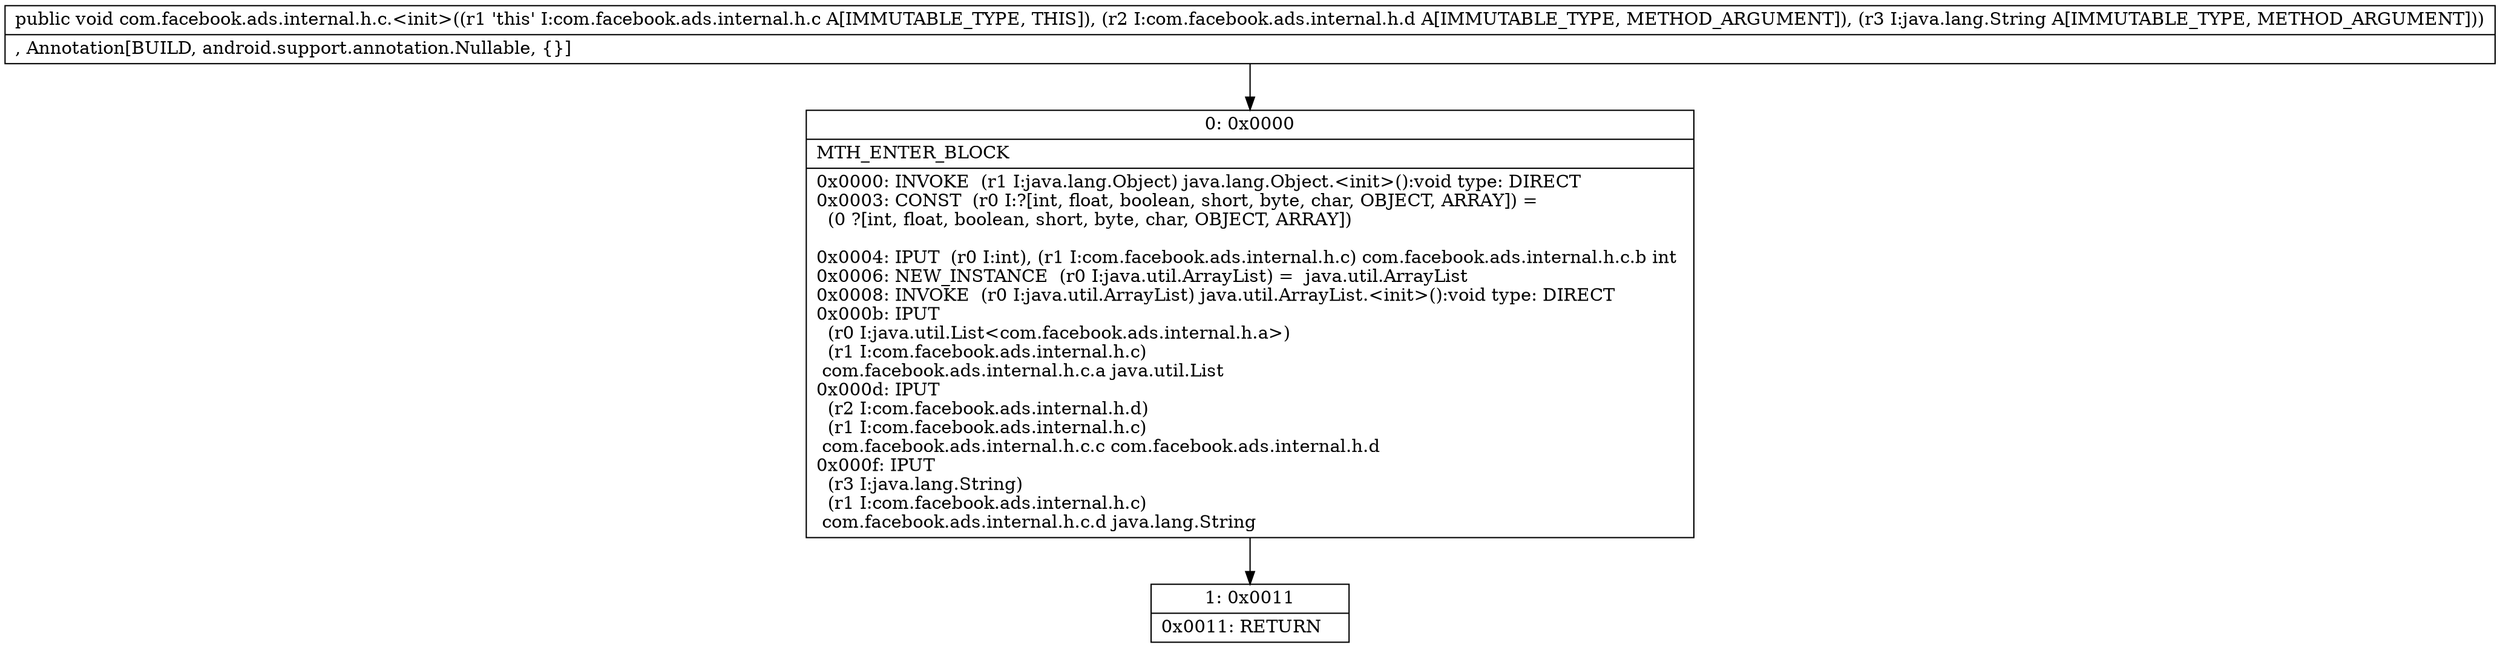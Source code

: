 digraph "CFG forcom.facebook.ads.internal.h.c.\<init\>(Lcom\/facebook\/ads\/internal\/h\/d;Ljava\/lang\/String;)V" {
Node_0 [shape=record,label="{0\:\ 0x0000|MTH_ENTER_BLOCK\l|0x0000: INVOKE  (r1 I:java.lang.Object) java.lang.Object.\<init\>():void type: DIRECT \l0x0003: CONST  (r0 I:?[int, float, boolean, short, byte, char, OBJECT, ARRAY]) = \l  (0 ?[int, float, boolean, short, byte, char, OBJECT, ARRAY])\l \l0x0004: IPUT  (r0 I:int), (r1 I:com.facebook.ads.internal.h.c) com.facebook.ads.internal.h.c.b int \l0x0006: NEW_INSTANCE  (r0 I:java.util.ArrayList) =  java.util.ArrayList \l0x0008: INVOKE  (r0 I:java.util.ArrayList) java.util.ArrayList.\<init\>():void type: DIRECT \l0x000b: IPUT  \l  (r0 I:java.util.List\<com.facebook.ads.internal.h.a\>)\l  (r1 I:com.facebook.ads.internal.h.c)\l com.facebook.ads.internal.h.c.a java.util.List \l0x000d: IPUT  \l  (r2 I:com.facebook.ads.internal.h.d)\l  (r1 I:com.facebook.ads.internal.h.c)\l com.facebook.ads.internal.h.c.c com.facebook.ads.internal.h.d \l0x000f: IPUT  \l  (r3 I:java.lang.String)\l  (r1 I:com.facebook.ads.internal.h.c)\l com.facebook.ads.internal.h.c.d java.lang.String \l}"];
Node_1 [shape=record,label="{1\:\ 0x0011|0x0011: RETURN   \l}"];
MethodNode[shape=record,label="{public void com.facebook.ads.internal.h.c.\<init\>((r1 'this' I:com.facebook.ads.internal.h.c A[IMMUTABLE_TYPE, THIS]), (r2 I:com.facebook.ads.internal.h.d A[IMMUTABLE_TYPE, METHOD_ARGUMENT]), (r3 I:java.lang.String A[IMMUTABLE_TYPE, METHOD_ARGUMENT]))  | , Annotation[BUILD, android.support.annotation.Nullable, \{\}]\l}"];
MethodNode -> Node_0;
Node_0 -> Node_1;
}

